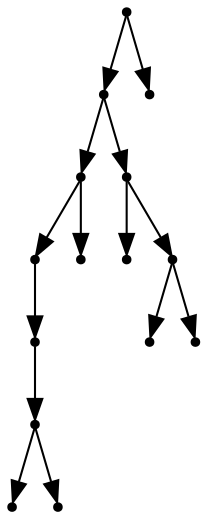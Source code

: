 digraph {
  14 [shape=point];
  12 [shape=point];
  6 [shape=point];
  4 [shape=point];
  3 [shape=point];
  2 [shape=point];
  0 [shape=point];
  1 [shape=point];
  5 [shape=point];
  11 [shape=point];
  7 [shape=point];
  10 [shape=point];
  8 [shape=point];
  9 [shape=point];
  13 [shape=point];
14 -> 12;
12 -> 6;
6 -> 4;
4 -> 3;
3 -> 2;
2 -> 0;
2 -> 1;
6 -> 5;
12 -> 11;
11 -> 7;
11 -> 10;
10 -> 8;
10 -> 9;
14 -> 13;
}
